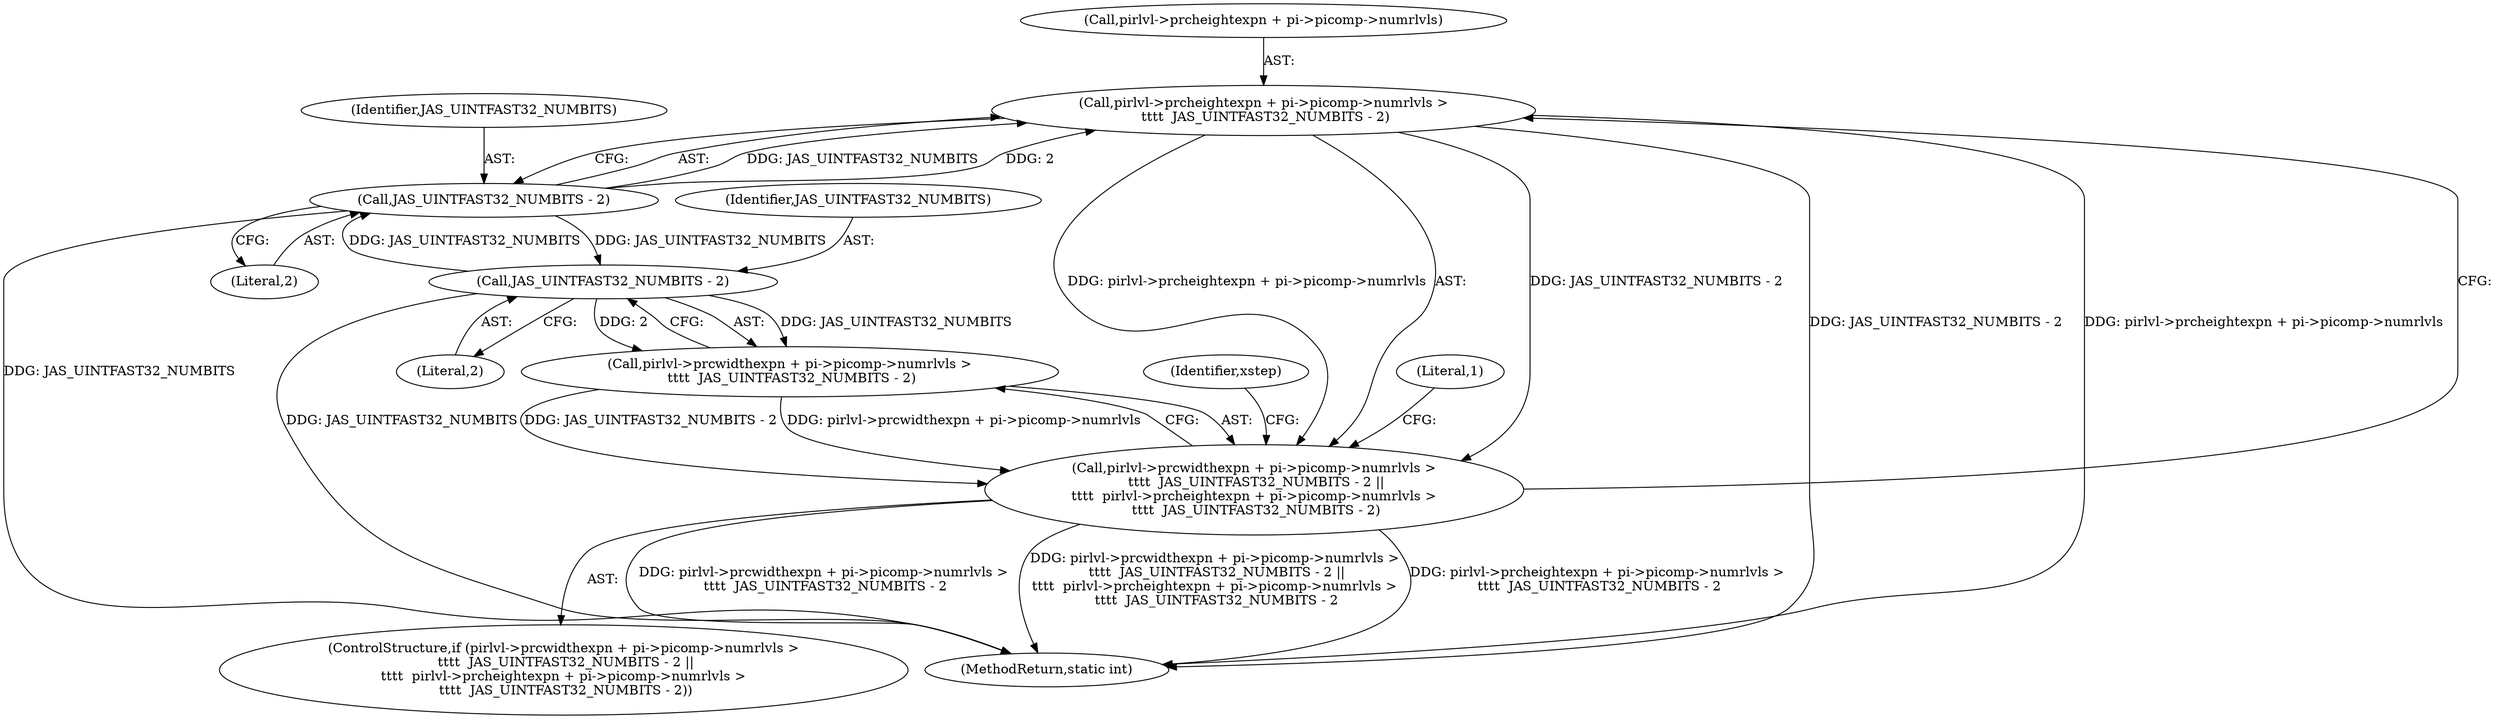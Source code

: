digraph "1_jasper_f25486c3d4aa472fec79150f2c41ed4333395d3d@del" {
"1000199" [label="(Call,pirlvl->prcheightexpn + pi->picomp->numrlvls >\n \t\t\t\t  JAS_UINTFAST32_NUMBITS - 2)"];
"1000209" [label="(Call,JAS_UINTFAST32_NUMBITS - 2)"];
"1000196" [label="(Call,JAS_UINTFAST32_NUMBITS - 2)"];
"1000185" [label="(Call,pirlvl->prcwidthexpn + pi->picomp->numrlvls >\n \t\t\t\t  JAS_UINTFAST32_NUMBITS - 2 ||\n\t\t\t\t  pirlvl->prcheightexpn + pi->picomp->numrlvls >\n \t\t\t\t  JAS_UINTFAST32_NUMBITS - 2)"];
"1000185" [label="(Call,pirlvl->prcwidthexpn + pi->picomp->numrlvls >\n \t\t\t\t  JAS_UINTFAST32_NUMBITS - 2 ||\n\t\t\t\t  pirlvl->prcheightexpn + pi->picomp->numrlvls >\n \t\t\t\t  JAS_UINTFAST32_NUMBITS - 2)"];
"1000210" [label="(Identifier,JAS_UINTFAST32_NUMBITS)"];
"1000197" [label="(Identifier,JAS_UINTFAST32_NUMBITS)"];
"1000211" [label="(Literal,2)"];
"1000199" [label="(Call,pirlvl->prcheightexpn + pi->picomp->numrlvls >\n \t\t\t\t  JAS_UINTFAST32_NUMBITS - 2)"];
"1000186" [label="(Call,pirlvl->prcwidthexpn + pi->picomp->numrlvls >\n \t\t\t\t  JAS_UINTFAST32_NUMBITS - 2)"];
"1000198" [label="(Literal,2)"];
"1000184" [label="(ControlStructure,if (pirlvl->prcwidthexpn + pi->picomp->numrlvls >\n \t\t\t\t  JAS_UINTFAST32_NUMBITS - 2 ||\n\t\t\t\t  pirlvl->prcheightexpn + pi->picomp->numrlvls >\n \t\t\t\t  JAS_UINTFAST32_NUMBITS - 2))"];
"1000200" [label="(Call,pirlvl->prcheightexpn + pi->picomp->numrlvls)"];
"1000215" [label="(Literal,1)"];
"1000217" [label="(Identifier,xstep)"];
"1000196" [label="(Call,JAS_UINTFAST32_NUMBITS - 2)"];
"1000716" [label="(MethodReturn,static int)"];
"1000209" [label="(Call,JAS_UINTFAST32_NUMBITS - 2)"];
"1000199" -> "1000185"  [label="AST: "];
"1000199" -> "1000209"  [label="CFG: "];
"1000200" -> "1000199"  [label="AST: "];
"1000209" -> "1000199"  [label="AST: "];
"1000185" -> "1000199"  [label="CFG: "];
"1000199" -> "1000716"  [label="DDG: JAS_UINTFAST32_NUMBITS - 2"];
"1000199" -> "1000716"  [label="DDG: pirlvl->prcheightexpn + pi->picomp->numrlvls"];
"1000199" -> "1000185"  [label="DDG: pirlvl->prcheightexpn + pi->picomp->numrlvls"];
"1000199" -> "1000185"  [label="DDG: JAS_UINTFAST32_NUMBITS - 2"];
"1000209" -> "1000199"  [label="DDG: JAS_UINTFAST32_NUMBITS"];
"1000209" -> "1000199"  [label="DDG: 2"];
"1000209" -> "1000211"  [label="CFG: "];
"1000210" -> "1000209"  [label="AST: "];
"1000211" -> "1000209"  [label="AST: "];
"1000209" -> "1000716"  [label="DDG: JAS_UINTFAST32_NUMBITS"];
"1000209" -> "1000196"  [label="DDG: JAS_UINTFAST32_NUMBITS"];
"1000196" -> "1000209"  [label="DDG: JAS_UINTFAST32_NUMBITS"];
"1000196" -> "1000186"  [label="AST: "];
"1000196" -> "1000198"  [label="CFG: "];
"1000197" -> "1000196"  [label="AST: "];
"1000198" -> "1000196"  [label="AST: "];
"1000186" -> "1000196"  [label="CFG: "];
"1000196" -> "1000716"  [label="DDG: JAS_UINTFAST32_NUMBITS"];
"1000196" -> "1000186"  [label="DDG: JAS_UINTFAST32_NUMBITS"];
"1000196" -> "1000186"  [label="DDG: 2"];
"1000185" -> "1000184"  [label="AST: "];
"1000185" -> "1000186"  [label="CFG: "];
"1000186" -> "1000185"  [label="AST: "];
"1000215" -> "1000185"  [label="CFG: "];
"1000217" -> "1000185"  [label="CFG: "];
"1000185" -> "1000716"  [label="DDG: pirlvl->prcwidthexpn + pi->picomp->numrlvls >\n \t\t\t\t  JAS_UINTFAST32_NUMBITS - 2"];
"1000185" -> "1000716"  [label="DDG: pirlvl->prcwidthexpn + pi->picomp->numrlvls >\n \t\t\t\t  JAS_UINTFAST32_NUMBITS - 2 ||\n\t\t\t\t  pirlvl->prcheightexpn + pi->picomp->numrlvls >\n \t\t\t\t  JAS_UINTFAST32_NUMBITS - 2"];
"1000185" -> "1000716"  [label="DDG: pirlvl->prcheightexpn + pi->picomp->numrlvls >\n \t\t\t\t  JAS_UINTFAST32_NUMBITS - 2"];
"1000186" -> "1000185"  [label="DDG: pirlvl->prcwidthexpn + pi->picomp->numrlvls"];
"1000186" -> "1000185"  [label="DDG: JAS_UINTFAST32_NUMBITS - 2"];
}
